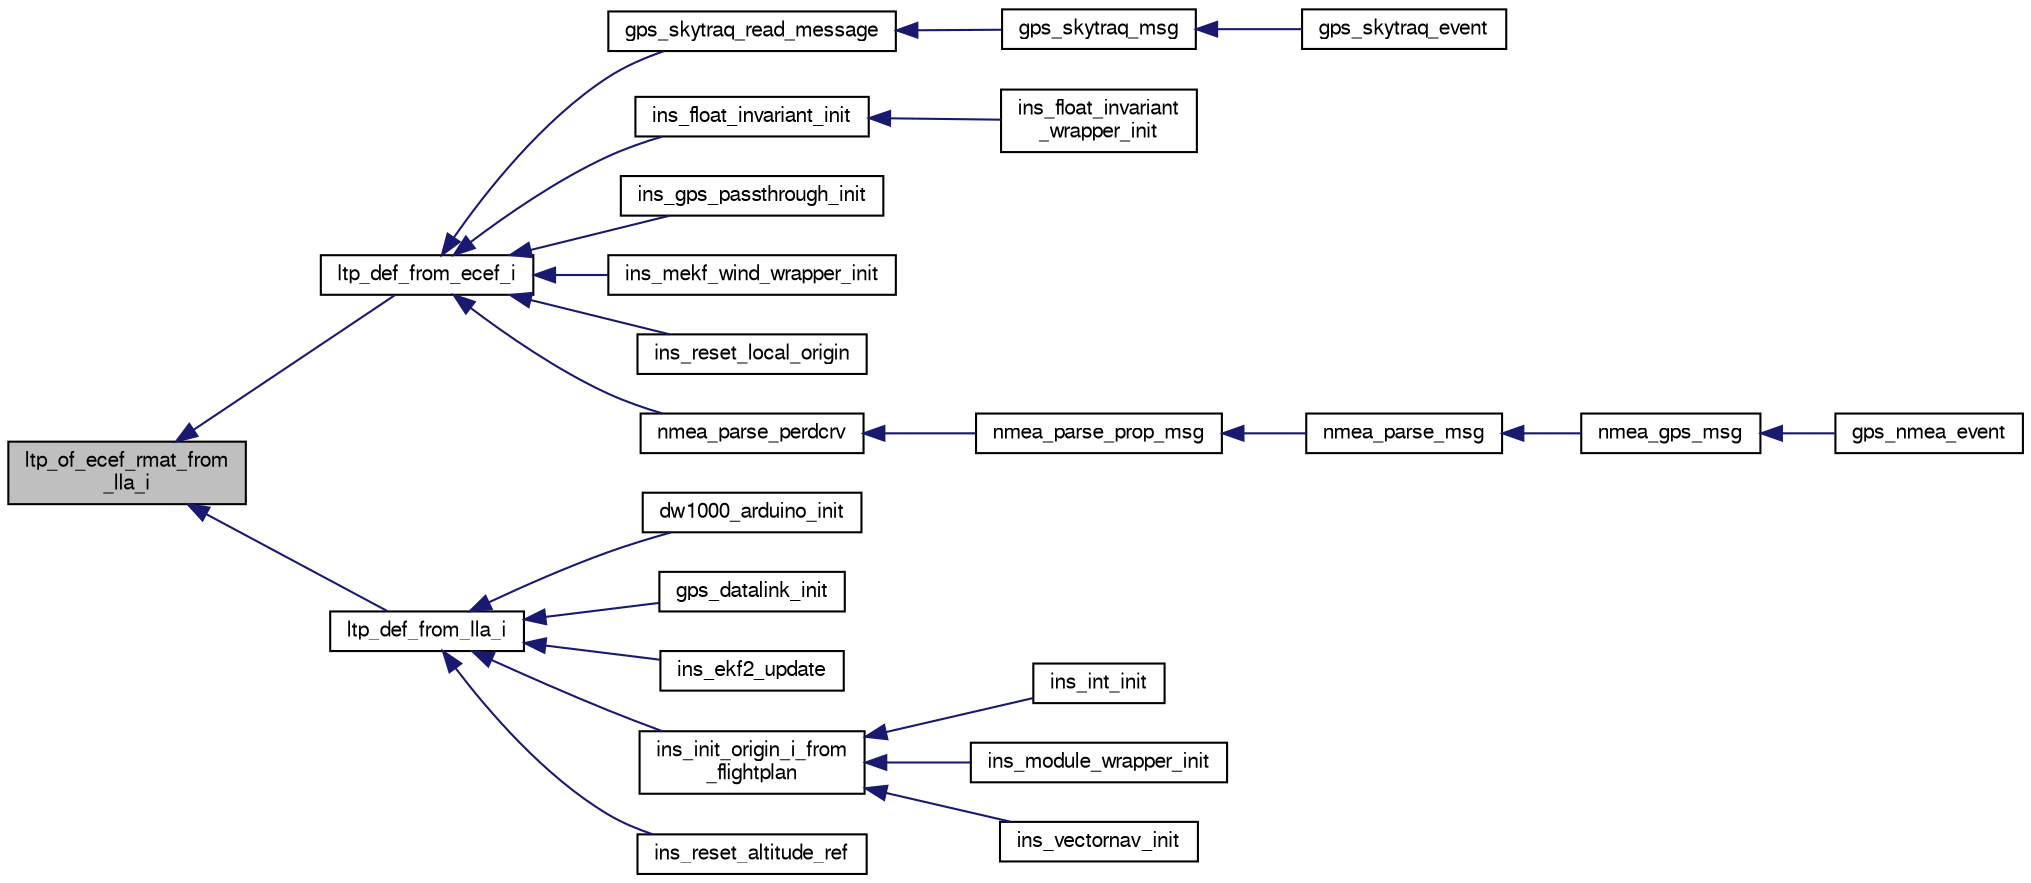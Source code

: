 digraph "ltp_of_ecef_rmat_from_lla_i"
{
  edge [fontname="FreeSans",fontsize="10",labelfontname="FreeSans",labelfontsize="10"];
  node [fontname="FreeSans",fontsize="10",shape=record];
  rankdir="LR";
  Node1 [label="ltp_of_ecef_rmat_from\l_lla_i",height=0.2,width=0.4,color="black", fillcolor="grey75", style="filled", fontcolor="black"];
  Node1 -> Node2 [dir="back",color="midnightblue",fontsize="10",style="solid",fontname="FreeSans"];
  Node2 [label="ltp_def_from_ecef_i",height=0.2,width=0.4,color="black", fillcolor="white", style="filled",URL="$group__math__geodetic__int.html#ga5afd098a83e572b854e157486ccb569f"];
  Node2 -> Node3 [dir="back",color="midnightblue",fontsize="10",style="solid",fontname="FreeSans"];
  Node3 [label="gps_skytraq_read_message",height=0.2,width=0.4,color="black", fillcolor="white", style="filled",URL="$gps__skytraq_8c.html#a82455efa55f2f00f1ab1524b9f82dc1d"];
  Node3 -> Node4 [dir="back",color="midnightblue",fontsize="10",style="solid",fontname="FreeSans"];
  Node4 [label="gps_skytraq_msg",height=0.2,width=0.4,color="black", fillcolor="white", style="filled",URL="$gps__skytraq_8c.html#a9480384f1c4dd5c8ff24fb7989dbe194"];
  Node4 -> Node5 [dir="back",color="midnightblue",fontsize="10",style="solid",fontname="FreeSans"];
  Node5 [label="gps_skytraq_event",height=0.2,width=0.4,color="black", fillcolor="white", style="filled",URL="$gps__skytraq_8h.html#a7b24ce985ade2631c7aa2ac72d643a43"];
  Node2 -> Node6 [dir="back",color="midnightblue",fontsize="10",style="solid",fontname="FreeSans"];
  Node6 [label="ins_float_invariant_init",height=0.2,width=0.4,color="black", fillcolor="white", style="filled",URL="$ins__float__invariant_8h.html#a337aa9b464c923af97d19ec0bfdb6f02"];
  Node6 -> Node7 [dir="back",color="midnightblue",fontsize="10",style="solid",fontname="FreeSans"];
  Node7 [label="ins_float_invariant\l_wrapper_init",height=0.2,width=0.4,color="black", fillcolor="white", style="filled",URL="$ins__float__invariant__wrapper_8h.html#abd4f3b0fcceec4de92a1ad9a7653c6f3"];
  Node2 -> Node8 [dir="back",color="midnightblue",fontsize="10",style="solid",fontname="FreeSans"];
  Node8 [label="ins_gps_passthrough_init",height=0.2,width=0.4,color="black", fillcolor="white", style="filled",URL="$ins__gps__passthrough_8h.html#a65b4389487e1468dd9245eacf2ce07b3"];
  Node2 -> Node9 [dir="back",color="midnightblue",fontsize="10",style="solid",fontname="FreeSans"];
  Node9 [label="ins_mekf_wind_wrapper_init",height=0.2,width=0.4,color="black", fillcolor="white", style="filled",URL="$ins__mekf__wind__wrapper_8h.html#a7b3c1fefc89ec1a4ff25484626a02deb",tooltip="Init function. "];
  Node2 -> Node10 [dir="back",color="midnightblue",fontsize="10",style="solid",fontname="FreeSans"];
  Node10 [label="ins_reset_local_origin",height=0.2,width=0.4,color="black", fillcolor="white", style="filled",URL="$ins__float__invariant_8c.html#a14cb66a86c67d8b9216a8c12f58c311b",tooltip="INS local origin reset. "];
  Node2 -> Node11 [dir="back",color="midnightblue",fontsize="10",style="solid",fontname="FreeSans"];
  Node11 [label="nmea_parse_perdcrv",height=0.2,width=0.4,color="black", fillcolor="white", style="filled",URL="$gps__furuno_8c.html#a9ef52ff00fd929f7ac2f15fad0669843"];
  Node11 -> Node12 [dir="back",color="midnightblue",fontsize="10",style="solid",fontname="FreeSans"];
  Node12 [label="nmea_parse_prop_msg",height=0.2,width=0.4,color="black", fillcolor="white", style="filled",URL="$gps__nmea_8h.html#abad503c594db519e60515d9ac597f742"];
  Node12 -> Node13 [dir="back",color="midnightblue",fontsize="10",style="solid",fontname="FreeSans"];
  Node13 [label="nmea_parse_msg",height=0.2,width=0.4,color="black", fillcolor="white", style="filled",URL="$gps__nmea_8h.html#a5effdb9e315da2f7fb8259839a57050e",tooltip="nmea_parse_char() has a complete line. "];
  Node13 -> Node14 [dir="back",color="midnightblue",fontsize="10",style="solid",fontname="FreeSans"];
  Node14 [label="nmea_gps_msg",height=0.2,width=0.4,color="black", fillcolor="white", style="filled",URL="$gps__nmea_8h.html#ac4895fd95dc0cb8f5bb47a5ad64c3aee"];
  Node14 -> Node15 [dir="back",color="midnightblue",fontsize="10",style="solid",fontname="FreeSans"];
  Node15 [label="gps_nmea_event",height=0.2,width=0.4,color="black", fillcolor="white", style="filled",URL="$gps__nmea_8h.html#a9c374269a14c7e2a806a594c9f9ec9ff"];
  Node1 -> Node16 [dir="back",color="midnightblue",fontsize="10",style="solid",fontname="FreeSans"];
  Node16 [label="ltp_def_from_lla_i",height=0.2,width=0.4,color="black", fillcolor="white", style="filled",URL="$group__math__geodetic__int.html#gaf0b761a4e44c92481ac96b623c34ef70"];
  Node16 -> Node17 [dir="back",color="midnightblue",fontsize="10",style="solid",fontname="FreeSans"];
  Node17 [label="dw1000_arduino_init",height=0.2,width=0.4,color="black", fillcolor="white", style="filled",URL="$dw1000__arduino_8h.html#a1d567be05d71df280c5ed392dc999b1f"];
  Node16 -> Node18 [dir="back",color="midnightblue",fontsize="10",style="solid",fontname="FreeSans"];
  Node18 [label="gps_datalink_init",height=0.2,width=0.4,color="black", fillcolor="white", style="filled",URL="$gps__datalink_8h.html#a2454f9173636f105da3b60752f958ec3",tooltip="GPS initialization. "];
  Node16 -> Node19 [dir="back",color="midnightblue",fontsize="10",style="solid",fontname="FreeSans"];
  Node19 [label="ins_ekf2_update",height=0.2,width=0.4,color="black", fillcolor="white", style="filled",URL="$ins__ekf2_8h.html#a21a6903ad1b06c310ac73f7598d4306b"];
  Node16 -> Node20 [dir="back",color="midnightblue",fontsize="10",style="solid",fontname="FreeSans"];
  Node20 [label="ins_init_origin_i_from\l_flightplan",height=0.2,width=0.4,color="black", fillcolor="white", style="filled",URL="$ins_8h.html#ac9ba03cf9d41e4536c73f218d3439e76",tooltip="initialize the local origin (ltp_def in fixed point) from flight plan position "];
  Node20 -> Node21 [dir="back",color="midnightblue",fontsize="10",style="solid",fontname="FreeSans"];
  Node21 [label="ins_int_init",height=0.2,width=0.4,color="black", fillcolor="white", style="filled",URL="$ins__int_8h.html#a6f47e4e65f9697a961c3bef79e9029e4"];
  Node20 -> Node22 [dir="back",color="midnightblue",fontsize="10",style="solid",fontname="FreeSans"];
  Node22 [label="ins_module_wrapper_init",height=0.2,width=0.4,color="black", fillcolor="white", style="filled",URL="$ins__skeleton_8h.html#a36545e3f7b1233bb331ff0952d01a9bc"];
  Node20 -> Node23 [dir="back",color="midnightblue",fontsize="10",style="solid",fontname="FreeSans"];
  Node23 [label="ins_vectornav_init",height=0.2,width=0.4,color="black", fillcolor="white", style="filled",URL="$ins__vectornav_8h.html#abccde82fac73ee723125e1173db630c0",tooltip="Initialize Vectornav struct. "];
  Node16 -> Node24 [dir="back",color="midnightblue",fontsize="10",style="solid",fontname="FreeSans"];
  Node24 [label="ins_reset_altitude_ref",height=0.2,width=0.4,color="black", fillcolor="white", style="filled",URL="$ins__float__invariant_8c.html#aa389e650ab7aa5a7f4650afde6358d86",tooltip="INS altitude reference reset. "];
}
